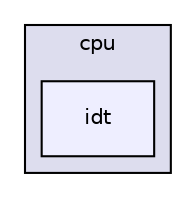 digraph "idt" {
  compound=true
  node [ fontsize="10", fontname="Helvetica"];
  edge [ labelfontsize="10", labelfontname="Helvetica"];
  subgraph clusterdir_2c61f424fd391396db977702a2beee9a {
    graph [ bgcolor="#ddddee", pencolor="black", label="cpu" fontname="Helvetica", fontsize="10", URL="dir_2c61f424fd391396db977702a2beee9a.html"]
  dir_b8fba0c08241b0113b084727575db003 [shape=box, label="idt", style="filled", fillcolor="#eeeeff", pencolor="black", URL="dir_b8fba0c08241b0113b084727575db003.html"];
  }
}
